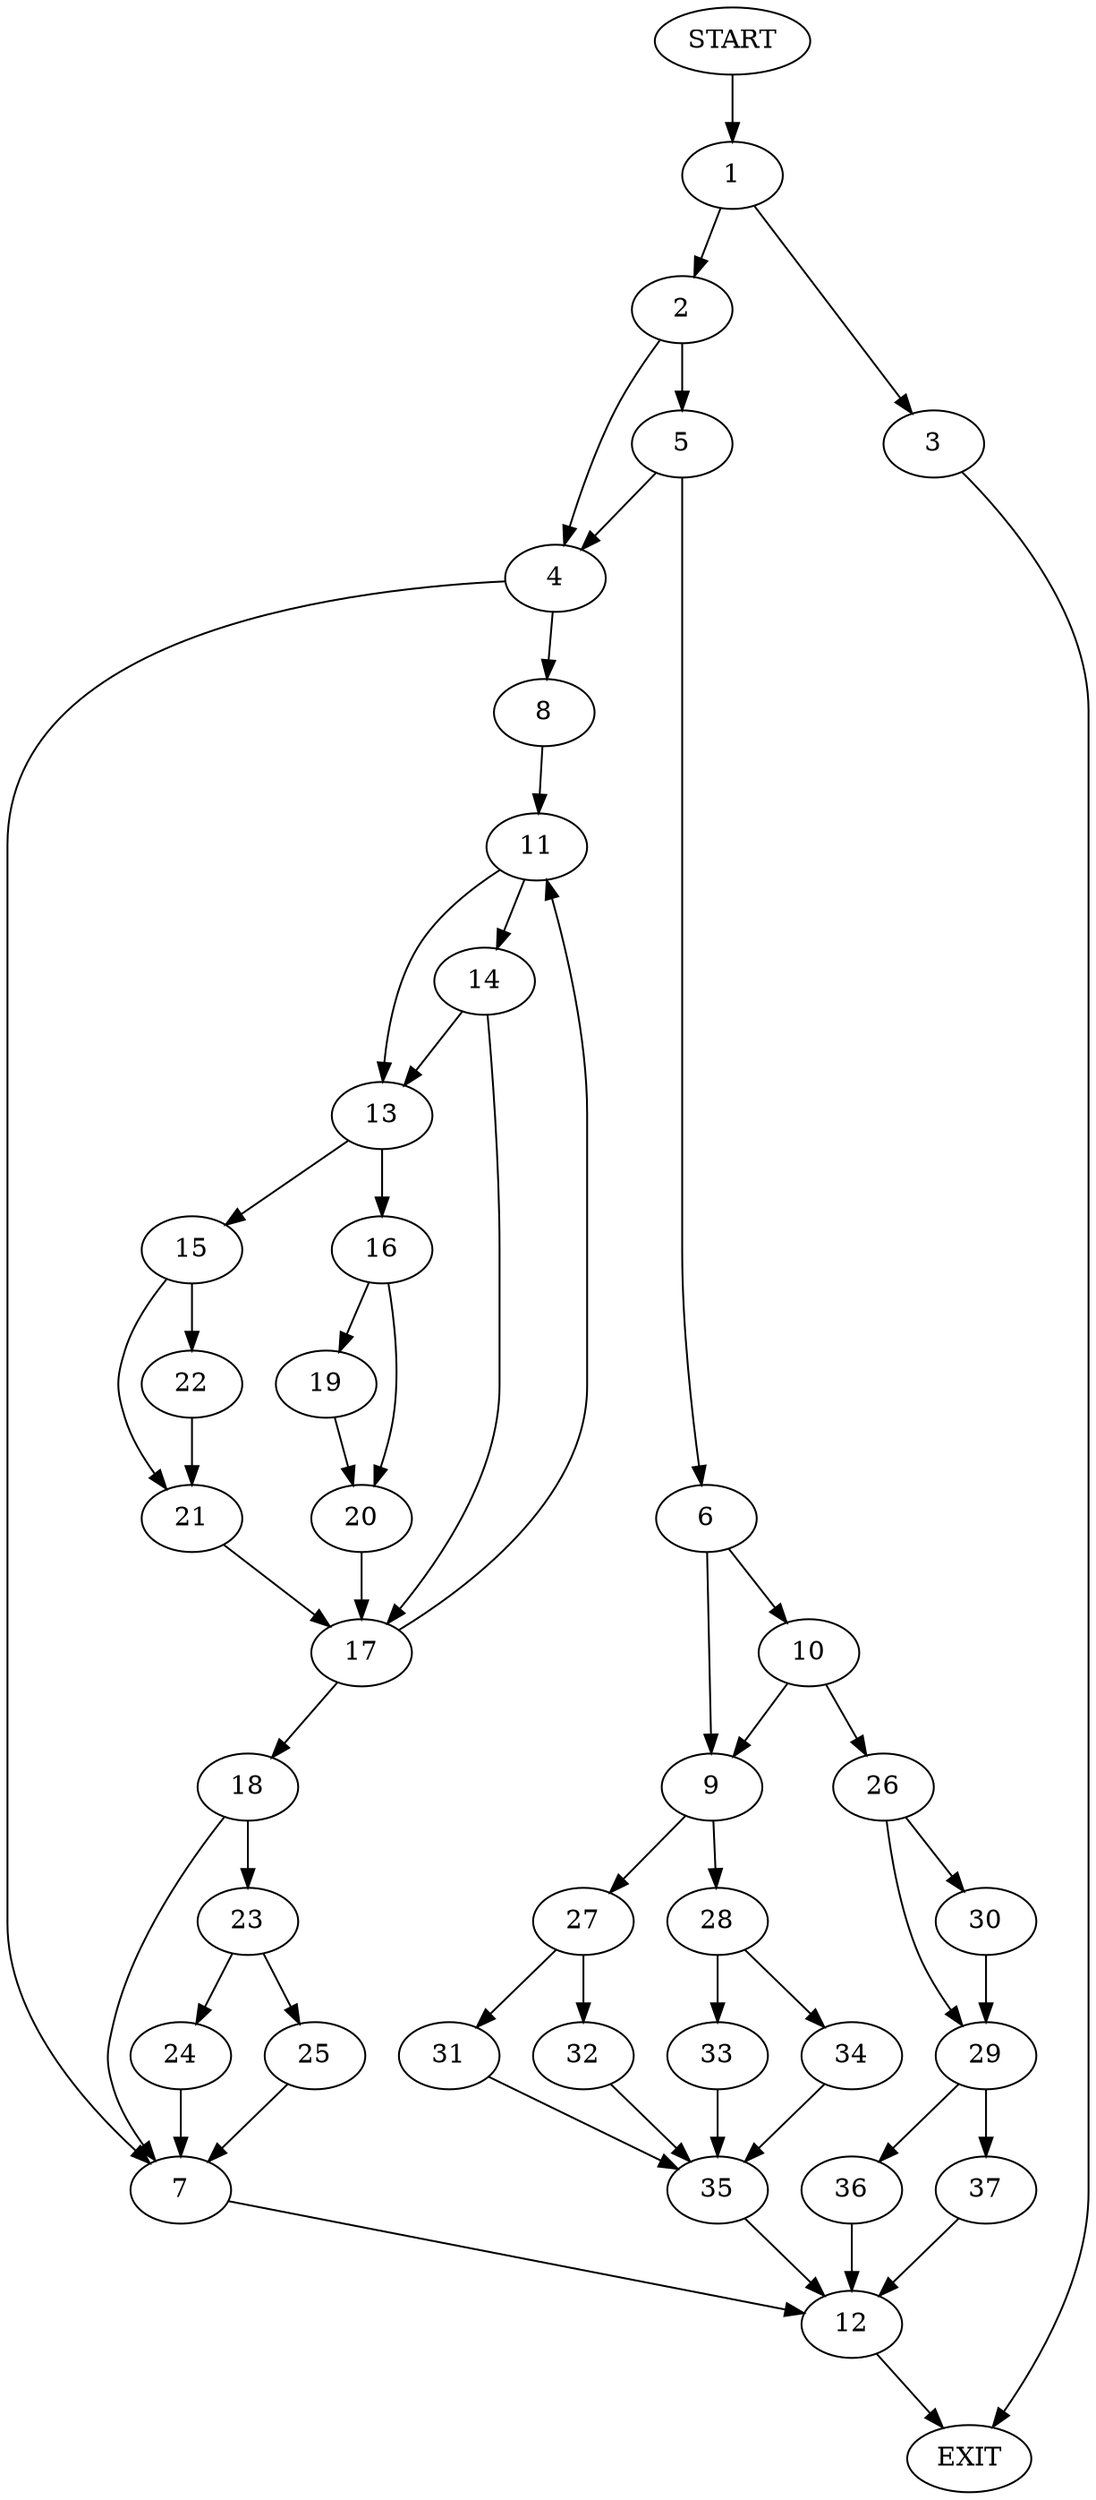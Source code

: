 digraph {
0 [label="START"]
38 [label="EXIT"]
0 -> 1
1 -> 2
1 -> 3
2 -> 4
2 -> 5
3 -> 38
5 -> 4
5 -> 6
4 -> 7
4 -> 8
6 -> 9
6 -> 10
8 -> 11
7 -> 12
11 -> 13
11 -> 14
13 -> 15
13 -> 16
14 -> 13
14 -> 17
17 -> 18
17 -> 11
16 -> 19
16 -> 20
15 -> 21
15 -> 22
19 -> 20
20 -> 17
22 -> 21
21 -> 17
18 -> 7
18 -> 23
23 -> 24
23 -> 25
25 -> 7
24 -> 7
12 -> 38
10 -> 26
10 -> 9
9 -> 27
9 -> 28
26 -> 29
26 -> 30
27 -> 31
27 -> 32
28 -> 33
28 -> 34
34 -> 35
33 -> 35
35 -> 12
32 -> 35
31 -> 35
30 -> 29
29 -> 36
29 -> 37
37 -> 12
36 -> 12
}
